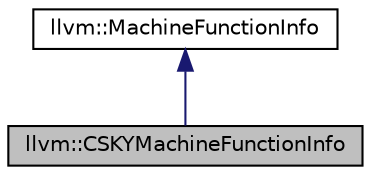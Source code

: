 digraph "llvm::CSKYMachineFunctionInfo"
{
 // LATEX_PDF_SIZE
  bgcolor="transparent";
  edge [fontname="Helvetica",fontsize="10",labelfontname="Helvetica",labelfontsize="10"];
  node [fontname="Helvetica",fontsize="10",shape=record];
  Node1 [label="llvm::CSKYMachineFunctionInfo",height=0.2,width=0.4,color="black", fillcolor="grey75", style="filled", fontcolor="black",tooltip=" "];
  Node2 -> Node1 [dir="back",color="midnightblue",fontsize="10",style="solid",fontname="Helvetica"];
  Node2 [label="llvm::MachineFunctionInfo",height=0.2,width=0.4,color="black",URL="$structllvm_1_1MachineFunctionInfo.html",tooltip="MachineFunctionInfo - This class can be derived from and used by targets to hold private target-speci..."];
}
